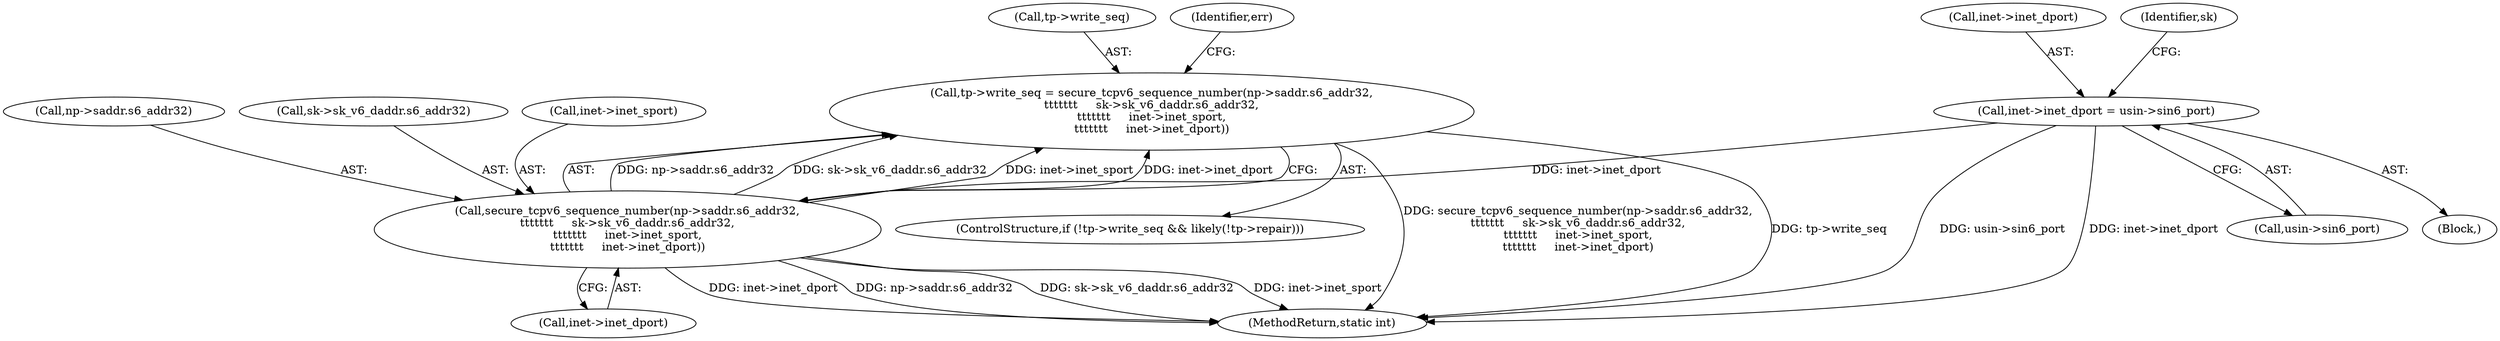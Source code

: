 digraph "0_linux_45f6fad84cc305103b28d73482b344d7f5b76f39_15@API" {
"1000668" [label="(Call,tp->write_seq = secure_tcpv6_sequence_number(np->saddr.s6_addr32,\n\t\t\t\t\t\t\t     sk->sk_v6_daddr.s6_addr32,\n\t\t\t\t\t\t\t     inet->inet_sport,\n\t\t\t\t\t\t\t     inet->inet_dport))"];
"1000672" [label="(Call,secure_tcpv6_sequence_number(np->saddr.s6_addr32,\n\t\t\t\t\t\t\t     sk->sk_v6_daddr.s6_addr32,\n\t\t\t\t\t\t\t     inet->inet_sport,\n\t\t\t\t\t\t\t     inet->inet_dport))"];
"1000636" [label="(Call,inet->inet_dport = usin->sin6_port)"];
"1000637" [label="(Call,inet->inet_dport)"];
"1000657" [label="(ControlStructure,if (!tp->write_seq && likely(!tp->repair)))"];
"1000644" [label="(Identifier,sk)"];
"1000686" [label="(Call,inet->inet_dport)"];
"1000717" [label="(MethodReturn,static int)"];
"1000640" [label="(Call,usin->sin6_port)"];
"1000668" [label="(Call,tp->write_seq = secure_tcpv6_sequence_number(np->saddr.s6_addr32,\n\t\t\t\t\t\t\t     sk->sk_v6_daddr.s6_addr32,\n\t\t\t\t\t\t\t     inet->inet_sport,\n\t\t\t\t\t\t\t     inet->inet_dport))"];
"1000673" [label="(Call,np->saddr.s6_addr32)"];
"1000678" [label="(Call,sk->sk_v6_daddr.s6_addr32)"];
"1000672" [label="(Call,secure_tcpv6_sequence_number(np->saddr.s6_addr32,\n\t\t\t\t\t\t\t     sk->sk_v6_daddr.s6_addr32,\n\t\t\t\t\t\t\t     inet->inet_sport,\n\t\t\t\t\t\t\t     inet->inet_dport))"];
"1000669" [label="(Call,tp->write_seq)"];
"1000683" [label="(Call,inet->inet_sport)"];
"1000109" [label="(Block,)"];
"1000690" [label="(Identifier,err)"];
"1000636" [label="(Call,inet->inet_dport = usin->sin6_port)"];
"1000668" -> "1000657"  [label="AST: "];
"1000668" -> "1000672"  [label="CFG: "];
"1000669" -> "1000668"  [label="AST: "];
"1000672" -> "1000668"  [label="AST: "];
"1000690" -> "1000668"  [label="CFG: "];
"1000668" -> "1000717"  [label="DDG: secure_tcpv6_sequence_number(np->saddr.s6_addr32,\n\t\t\t\t\t\t\t     sk->sk_v6_daddr.s6_addr32,\n\t\t\t\t\t\t\t     inet->inet_sport,\n\t\t\t\t\t\t\t     inet->inet_dport)"];
"1000668" -> "1000717"  [label="DDG: tp->write_seq"];
"1000672" -> "1000668"  [label="DDG: np->saddr.s6_addr32"];
"1000672" -> "1000668"  [label="DDG: sk->sk_v6_daddr.s6_addr32"];
"1000672" -> "1000668"  [label="DDG: inet->inet_sport"];
"1000672" -> "1000668"  [label="DDG: inet->inet_dport"];
"1000672" -> "1000686"  [label="CFG: "];
"1000673" -> "1000672"  [label="AST: "];
"1000678" -> "1000672"  [label="AST: "];
"1000683" -> "1000672"  [label="AST: "];
"1000686" -> "1000672"  [label="AST: "];
"1000672" -> "1000717"  [label="DDG: sk->sk_v6_daddr.s6_addr32"];
"1000672" -> "1000717"  [label="DDG: inet->inet_sport"];
"1000672" -> "1000717"  [label="DDG: inet->inet_dport"];
"1000672" -> "1000717"  [label="DDG: np->saddr.s6_addr32"];
"1000636" -> "1000672"  [label="DDG: inet->inet_dport"];
"1000636" -> "1000109"  [label="AST: "];
"1000636" -> "1000640"  [label="CFG: "];
"1000637" -> "1000636"  [label="AST: "];
"1000640" -> "1000636"  [label="AST: "];
"1000644" -> "1000636"  [label="CFG: "];
"1000636" -> "1000717"  [label="DDG: usin->sin6_port"];
"1000636" -> "1000717"  [label="DDG: inet->inet_dport"];
}
